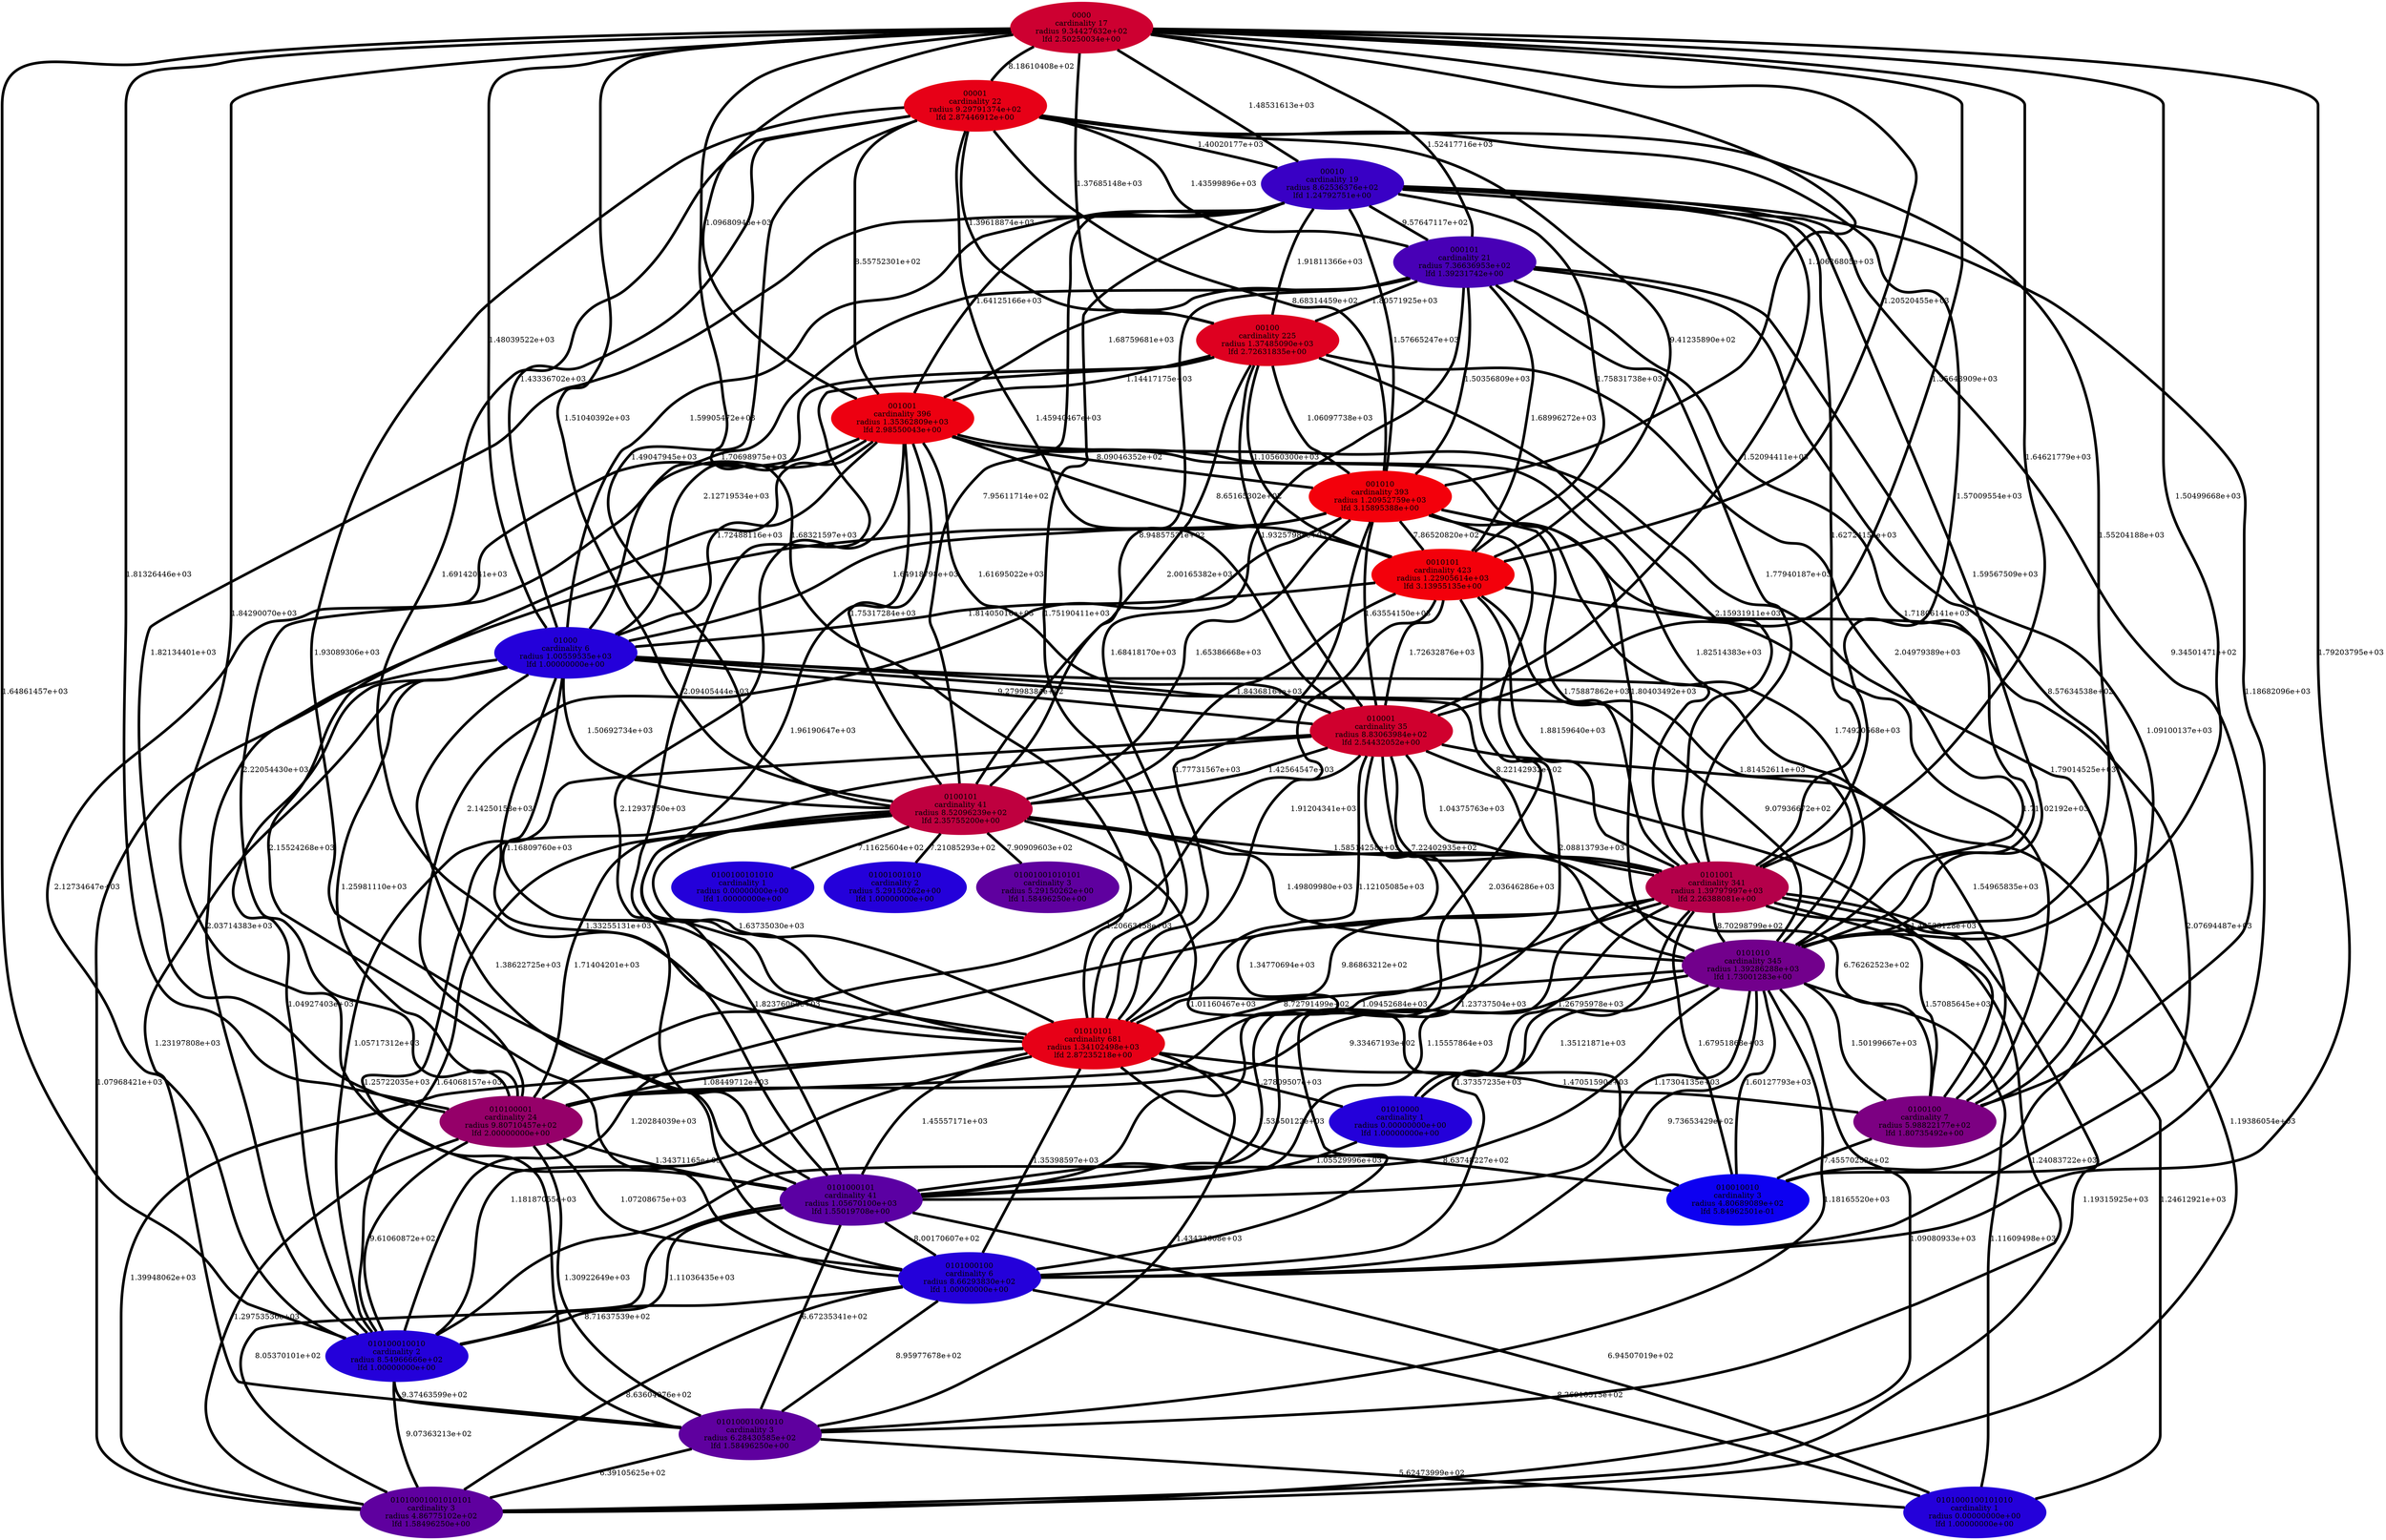 graph graph_neighborhood_optimal_25 {
    edge[style=solid, penwidth="5", labeldistance="10"]
    010100001 [label="010100001\ncardinality 24\nradius 9.80710457e+02\nlfd 2.00000000e+00", color="#950069", style="filled"]
    00001 [label="00001\ncardinality 22\nradius 9.29791374e+02\nlfd 2.87446912e+00", color="#E70017", style="filled"]
    0101000100101010 [label="0101000100101010\ncardinality 1\nradius 0.00000000e+00\nlfd 1.00000000e+00", color="#2400DA", style="filled"]
    000101 [label="000101\ncardinality 21\nradius 7.36636953e+02\nlfd 1.39231742e+00", color="#4800B6", style="filled"]
    010100010010 [label="010100010010\ncardinality 2\nradius 8.54966666e+02\nlfd 1.00000000e+00", color="#2400DA", style="filled"]
    00100 [label="00100\ncardinality 225\nradius 1.37485090e+03\nlfd 2.72631835e+00", color="#DE0020", style="filled"]
    01010000 [label="01010000\ncardinality 1\nradius 0.00000000e+00\nlfd 1.00000000e+00", color="#2400DA", style="filled"]
    0101001 [label="0101001\ncardinality 341\nradius 1.39797997e+03\nlfd 2.26388081e+00", color="#B4004A", style="filled"]
    0101000100 [label="0101000100\ncardinality 6\nradius 8.66293830e+02\nlfd 1.00000000e+00", color="#2400DA", style="filled"]
    0100100 [label="0100100\ncardinality 7\nradius 5.98822177e+02\nlfd 1.80735492e+00", color="#7C0082", style="filled"]
    01010001001010101 [label="01010001001010101\ncardinality 3\nradius 4.86775102e+02\nlfd 1.58496250e+00", color="#5F009F", style="filled"]
    0101000101 [label="0101000101\ncardinality 41\nradius 1.05670100e+03\nlfd 1.55019708e+00", color="#5B00A3", style="filled"]
    001010 [label="001010\ncardinality 393\nradius 1.20952759e+03\nlfd 3.15895388e+00", color="#F3000B", style="filled"]
    010001 [label="010001\ncardinality 35\nradius 8.83063984e+02\nlfd 2.54432052e+00", color="#D0002E", style="filled"]
    01010101 [label="01010101\ncardinality 681\nradius 1.34102498e+03\nlfd 2.87235218e+00", color="#E70017", style="filled"]
    01001001010 [label="01001001010\ncardinality 2\nradius 5.29150262e+00\nlfd 1.00000000e+00", color="#2400DA", style="filled"]
    01000 [label="01000\ncardinality 6\nradius 1.00559535e+03\nlfd 1.00000000e+00", color="#2400DA", style="filled"]
    0101010 [label="0101010\ncardinality 345\nradius 1.39286288e+03\nlfd 1.73001283e+00", color="#72008C", style="filled"]
    010010010 [label="010010010\ncardinality 3\nradius 4.80689089e+02\nlfd 5.84962501e-01", color="#0D00F1", style="filled"]
    01001001010101 [label="01001001010101\ncardinality 3\nradius 5.29150262e+00\nlfd 1.58496250e+00", color="#5F009F", style="filled"]
    0010101 [label="0010101\ncardinality 423\nradius 1.22905614e+03\nlfd 3.13955135e+00", color="#F3000B", style="filled"]
    0100101 [label="0100101\ncardinality 41\nradius 8.52096239e+02\nlfd 2.35755200e+00", color="#BF003F", style="filled"]
    0000 [label="0000\ncardinality 17\nradius 9.34427632e+02\nlfd 2.50250034e+00", color="#CD0031", style="filled"]
    00010 [label="00010\ncardinality 19\nradius 8.62536376e+02\nlfd 1.24792751e+00", color="#3900C5", style="filled"]
    01010001001010 [label="01010001001010\ncardinality 3\nradius 6.28430585e+02\nlfd 1.58496250e+00", color="#5F009F", style="filled"]
    001001 [label="001001\ncardinality 396\nradius 1.35362809e+03\nlfd 2.98550043e+00", color="#ED0011", style="filled"]
    0100100101010 [label="0100100101010\ncardinality 1\nradius 0.00000000e+00\nlfd 1.00000000e+00", color="#2400DA", style="filled"]
    001001 -- 010001 [label="1.61695022e+03"]
    0101010 -- 0101000101 [label="1.17304135e+03"]
    010001 -- 0100101 [label="1.42564547e+03"]
    001010 -- 0100100 [label="1.71102192e+03"]
    0100101 -- 0101001 [label="1.58514258e+03"]
    0101000100 -- 01010001001010101 [label="8.63604076e+02"]
    001010 -- 01010101 [label="1.77731567e+03"]
    01010101 -- 0101000100 [label="1.35398597e+03"]
    01000 -- 0101000101 [label="1.33255131e+03"]
    0010101 -- 0101000101 [label="2.03646286e+03"]
    01010101 -- 0101000101 [label="1.45557171e+03"]
    000101 -- 001010 [label="1.50356809e+03"]
    0101001 -- 0101000101 [label="1.15557864e+03"]
    00100 -- 0010101 [label="1.10560300e+03"]
    0000 -- 000101 [label="1.52417716e+03"]
    000101 -- 0010101 [label="1.68996272e+03"]
    00001 -- 0101010 [label="1.55204188e+03"]
    00001 -- 01010101 [label="1.69142041e+03"]
    0101001 -- 0101010 [label="8.70298799e+02"]
    0101010 -- 0101000100101010 [label="1.11609498e+03"]
    000101 -- 0101010 [label="1.71806141e+03"]
    01010001001010 -- 01010001001010101 [label="6.39105625e+02"]
    00010 -- 0101001 [label="1.62724153e+03"]
    001010 -- 010001 [label="1.63554150e+03"]
    00010 -- 0100101 [label="7.95611714e+02"]
    010001 -- 01010001001010 [label="1.25722035e+03"]
    00010 -- 0010101 [label="1.75831738e+03"]
    01000 -- 01010001001010 [label="1.23197808e+03"]
    0101000100 -- 01010001001010 [label="8.95977678e+02"]
    00001 -- 010001 [label="1.45940467e+03"]
    01010101 -- 010010010 [label="1.53550122e+03"]
    001001 -- 010100001 [label="2.22054430e+03"]
    0000 -- 001001 [label="1.09680946e+03"]
    0010101 -- 010001 [label="1.72632876e+03"]
    010001 -- 0101001 [label="1.04375763e+03"]
    01000 -- 0101010 [label="9.07936672e+02"]
    001001 -- 010100010010 [label="2.12734647e+03"]
    0000 -- 00100 [label="1.37685148e+03"]
    00100 -- 010001 [label="1.93257988e+03"]
    0101010 -- 010100010010 [label="8.63748227e+02"]
    01000 -- 010100001 [label="1.25981110e+03"]
    00001 -- 01000 [label="1.43336702e+03"]
    0101001 -- 0100100 [label="1.57085645e+03"]
    0100101 -- 010010010 [label="1.01160467e+03"]
    0101010 -- 0101000100 [label="9.73653429e+02"]
    00010 -- 01000 [label="1.59905472e+03"]
    01010000 -- 0101000101 [label="1.05529996e+03"]
    001010 -- 0101000101 [label="2.08813793e+03"]
    001010 -- 0010101 [label="7.86520820e+02"]
    0101000101 -- 01010001001010101 [label="8.05370101e+02"]
    0100100 -- 010010010 [label="7.45570252e+02"]
    01000 -- 0100100 [label="1.54965835e+03"]
    0100101 -- 01001001010 [label="7.21085293e+02"]
    01000 -- 0100101 [label="1.50692734e+03"]
    0101010 -- 01010001001010 [label="1.18165520e+03"]
    01010101 -- 01010001001010 [label="1.43433608e+03"]
    010100010010 -- 01010001001010 [label="9.37463599e+02"]
    00100 -- 0101001 [label="2.15931911e+03"]
    0101000100 -- 010100010010 [label="8.71637539e+02"]
    0101000101 -- 010100010010 [label="1.11036435e+03"]
    0000 -- 01010101 [label="1.68321597e+03"]
    00010 -- 01010101 [label="1.75190411e+03"]
    001001 -- 0101000100 [label="2.15524268e+03"]
    01000 -- 010001 [label="9.27998384e+02"]
    001001 -- 0100101 [label="1.75317284e+03"]
    0000 -- 010100010010 [label="1.64861457e+03"]
    0100101 -- 0101010 [label="1.49809980e+03"]
    00010 -- 0101010 [label="1.59567509e+03"]
    00100 -- 001001 [label="1.14417175e+03"]
    00010 -- 010001 [label="1.52094411e+03"]
    01010101 -- 010100001 [label="1.08449712e+03"]
    00100 -- 0101010 [label="2.04979389e+03"]
    001010 -- 010100001 [label="2.14250158e+03"]
    00001 -- 0101000101 [label="1.93089306e+03"]
    0100101 -- 0100100101010 [label="7.11625604e+02"]
    001001 -- 0101001 [label="1.82514383e+03"]
    0000 -- 010001 [label="1.35643909e+03"]
    000101 -- 00100 [label="1.80571925e+03"]
    0101001 -- 01010001001010 [label="1.24083722e+03"]
    01010101 -- 01010000 [label="1.27809507e+03"]
    01010001001010 -- 0101000100101010 [label="5.62473999e+02"]
    00001 -- 0100101 [label="1.49047945e+03"]
    001010 -- 0101010 [label="1.74920668e+03"]
    001001 -- 0101000101 [label="2.12937550e+03"]
    0101010 -- 01010001001010101 [label="1.09080933e+03"]
    010100010010 -- 01010001001010101 [label="9.07363213e+02"]
    01000 -- 010100010010 [label="1.04927403e+03"]
    01000 -- 01010001001010101 [label="1.07968421e+03"]
    00100 -- 001010 [label="1.06097738e+03"]
    0000 -- 0101000101 [label="1.84290070e+03"]
    0101001 -- 010100001 [label="1.09452684e+03"]
    0100101 -- 0101000101 [label="1.82376068e+03"]
    00001 -- 001010 [label="8.68314459e+02"]
    0010101 -- 0101010 [label="1.81452611e+03"]
    000101 -- 0100101 [label="8.94857531e+02"]
    0100101 -- 010100001 [label="1.71404201e+03"]
    0000 -- 0101010 [label="1.50499668e+03"]
    0101010 -- 0100100 [label="1.50199667e+03"]
    001010 -- 0101001 [label="1.75887862e+03"]
    000101 -- 0100100 [label="8.57634538e+02"]
    000101 -- 010010010 [label="1.09100137e+03"]
    0000 -- 00010 [label="1.48531613e+03"]
    0000 -- 0101001 [label="1.64621779e+03"]
    00001 -- 001001 [label="8.55752301e+02"]
    0100101 -- 01010101 [label="1.63735030e+03"]
    0000 -- 001010 [label="1.10626805e+03"]
    001001 -- 0100100 [label="1.79014525e+03"]
    0010101 -- 01010101 [label="1.91204341e+03"]
    0100101 -- 0100100 [label="6.76262523e+02"]
    00001 -- 0101001 [label="1.57009554e+03"]
    000101 -- 0101001 [label="1.77940187e+03"]
    010001 -- 0101010 [label="7.22402935e+02"]
    00001 -- 0010101 [label="9.41235890e+02"]
    0010101 -- 01000 [label="1.81405016e+03"]
    0101000100 -- 0101000100101010 [label="8.26910515e+02"]
    0101001 -- 010010010 [label="1.67951868e+03"]
    001010 -- 010100010010 [label="2.03714383e+03"]
    0101010 -- 01010000 [label="1.35121871e+03"]
    0000 -- 0010101 [label="1.20520455e+03"]
    00010 -- 001010 [label="1.57665247e+03"]
    00100 -- 01010101 [label="2.09405444e+03"]
    0010101 -- 0101000100 [label="2.07694487e+03"]
    010100001 -- 0101000101 [label="1.34371165e+03"]
    0101001 -- 0101000100101010 [label="1.24612921e+03"]
    0010101 -- 0101001 [label="1.88159640e+03"]
    01010101 -- 01010001001010101 [label="1.39948062e+03"]
    00010 -- 010010010 [label="1.18682096e+03"]
    001001 -- 0101010 [label="1.80403492e+03"]
    001001 -- 001010 [label="8.09046352e+02"]
    010100001 -- 0101000100 [label="1.07208675e+03"]
    0101001 -- 01010101 [label="9.86863212e+02"]
    0010101 -- 0100101 [label="1.84368164e+03"]
    0101001 -- 010100010010 [label="1.20284039e+03"]
    0100101 -- 01001001010101 [label="7.90909603e+02"]
    01010101 -- 0100100 [label="1.47051590e+03"]
    010100001 -- 01010001001010 [label="1.30922649e+03"]
    01000 -- 0101000100 [label="1.38622725e+03"]
    0000 -- 01000 [label="1.48039522e+03"]
    001010 -- 0100101 [label="1.65386668e+03"]
    0000 -- 010100001 [label="1.81326446e+03"]
    001001 -- 0010101 [label="8.65165302e+02"]
    010001 -- 01010001001010101 [label="1.19386054e+03"]
    001001 -- 01000 [label="1.72488116e+03"]
    0000 -- 0101000100 [label="1.79203795e+03"]
    00001 -- 00100 [label="1.39618874e+03"]
    0101000101 -- 01010001001010 [label="6.67235341e+02"]
    00010 -- 000101 [label="9.57647117e+02"]
    010100001 -- 010100010010 [label="9.61060872e+02"]
    01010101 -- 010100010010 [label="1.18187055e+03"]
    010100001 -- 01010001001010101 [label="1.29753536e+03"]
    0101000101 -- 0101000100101010 [label="6.94507019e+02"]
    01000 -- 01010101 [label="1.16809760e+03"]
    010001 -- 010100010010 [label="1.05717312e+03"]
    0101001 -- 01010001001010101 [label="1.19315925e+03"]
    0000 -- 00001 [label="8.18610408e+02"]
    010001 -- 0101000100 [label="1.23737504e+03"]
    00010 -- 001001 [label="1.64125166e+03"]
    0101000101 -- 0101000100 [label="8.00170607e+02"]
    001001 -- 01010101 [label="1.96190647e+03"]
    01000 -- 0101001 [label="8.22142932e+02"]
    0101001 -- 01010000 [label="1.26795978e+03"]
    00001 -- 000101 [label="1.43599896e+03"]
    001010 -- 01000 [label="1.64918798e+03"]
    0100101 -- 010100010010 [label="1.64068157e+03"]
    0101010 -- 010100001 [label="9.33467193e+02"]
    010001 -- 01010101 [label="1.12105085e+03"]
    0101010 -- 010010010 [label="1.60127793e+03"]
    0101010 -- 01010101 [label="8.72791499e+02"]
    00100 -- 01000 [label="2.12719534e+03"]
    000101 -- 01010101 [label="1.68418170e+03"]
    00010 -- 0100100 [label="9.34501471e+02"]
    010001 -- 0100100 [label="1.40533128e+03"]
    010001 -- 010100001 [label="1.20663458e+03"]
    00010 -- 010100001 [label="1.82134401e+03"]
    000101 -- 01000 [label="1.70698975e+03"]
    00100 -- 0100101 [label="2.00165382e+03"]
    0000 -- 0100101 [label="1.51040392e+03"]
    000101 -- 001001 [label="1.68759681e+03"]
    00001 -- 00010 [label="1.40020177e+03"]
    0101001 -- 0101000100 [label="1.37357235e+03"]
    010001 -- 0101000101 [label="1.34770694e+03"]
    00010 -- 00100 [label="1.91811366e+03"]
}
